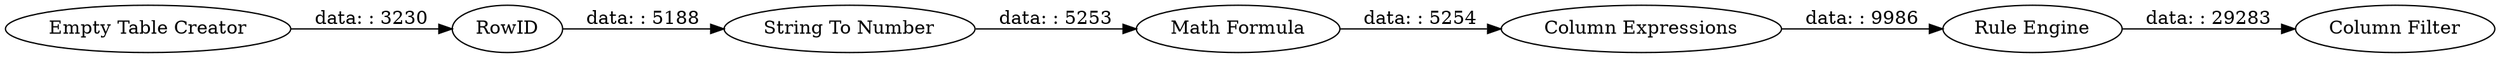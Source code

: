 digraph {
	"-631925096139296947_16" [label="Rule Engine"]
	"-631925096139296947_14" [label="String To Number"]
	"-631925096139296947_15" [label="Column Expressions"]
	"-631925096139296947_12" [label=RowID]
	"-631925096139296947_5" [label="Math Formula"]
	"-631925096139296947_11" [label="Empty Table Creator"]
	"-631925096139296947_10" [label="Column Filter"]
	"-631925096139296947_11" -> "-631925096139296947_12" [label="data: : 3230"]
	"-631925096139296947_15" -> "-631925096139296947_16" [label="data: : 9986"]
	"-631925096139296947_16" -> "-631925096139296947_10" [label="data: : 29283"]
	"-631925096139296947_5" -> "-631925096139296947_15" [label="data: : 5254"]
	"-631925096139296947_14" -> "-631925096139296947_5" [label="data: : 5253"]
	"-631925096139296947_12" -> "-631925096139296947_14" [label="data: : 5188"]
	rankdir=LR
}
